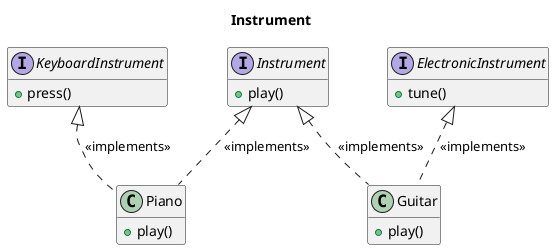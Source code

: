 @startuml
title Instrument

interface Instrument{
    +play()
}

interface ElectronicInstrument{
    +tune()
}

interface KeyboardInstrument{
    +press()
}

class Guitar{
    +play()
}

class Piano{
    +play()
}

Guitar .up.|> Instrument : <<implements>>
Guitar .up.|> ElectronicInstrument : <<implements>>
Piano .up.|> Instrument : <<implements>>
Piano .up.|> KeyboardInstrument : <<implements>>

hide empty members
@enduml